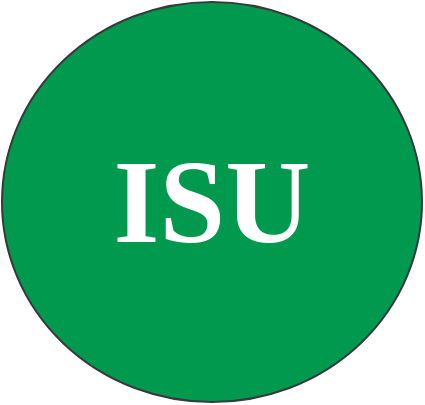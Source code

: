 <mxfile>
    <diagram id="GwGcdAKrI81eXyLy9iIg" name="Page-1">
        <mxGraphModel dx="520" dy="488" grid="1" gridSize="10" guides="1" tooltips="1" connect="1" arrows="1" fold="1" page="1" pageScale="1" pageWidth="291" pageHeight="413" math="0" shadow="0">
            <root>
                <mxCell id="0"/>
                <mxCell id="1" parent="0"/>
                <mxCell id="2" value="&lt;b&gt;&lt;font style=&quot;font-size: 59px&quot; face=&quot;Tahoma&quot; color=&quot;#ffffff&quot;&gt;ISU&lt;/font&gt;&lt;/b&gt;" style="ellipse;whiteSpace=wrap;html=1;strokeColor=#36393d;fillColor=#00994D;" parent="1" vertex="1">
                    <mxGeometry x="41" y="90" width="210" height="200" as="geometry"/>
                </mxCell>
            </root>
        </mxGraphModel>
    </diagram>
</mxfile>